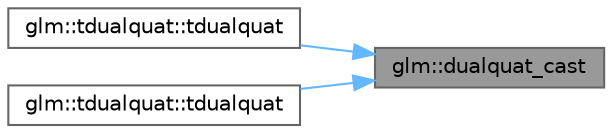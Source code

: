 digraph "glm::dualquat_cast"
{
 // LATEX_PDF_SIZE
  bgcolor="transparent";
  edge [fontname=Helvetica,fontsize=10,labelfontname=Helvetica,labelfontsize=10];
  node [fontname=Helvetica,fontsize=10,shape=box,height=0.2,width=0.4];
  rankdir="RL";
  Node1 [id="Node000001",label="glm::dualquat_cast",height=0.2,width=0.4,color="gray40", fillcolor="grey60", style="filled", fontcolor="black",tooltip=" "];
  Node1 -> Node2 [id="edge5_Node000001_Node000002",dir="back",color="steelblue1",style="solid",tooltip=" "];
  Node2 [id="Node000002",label="glm::tdualquat::tdualquat",height=0.2,width=0.4,color="grey40", fillcolor="white", style="filled",URL="$structglm_1_1tdualquat.html#a778d8e41f36aab01c85b6bcdbfb1ce85",tooltip=" "];
  Node1 -> Node3 [id="edge6_Node000001_Node000003",dir="back",color="steelblue1",style="solid",tooltip=" "];
  Node3 [id="Node000003",label="glm::tdualquat::tdualquat",height=0.2,width=0.4,color="grey40", fillcolor="white", style="filled",URL="$structglm_1_1tdualquat.html#aa884d0292d286e7cac54809c19c12a5f",tooltip=" "];
}
